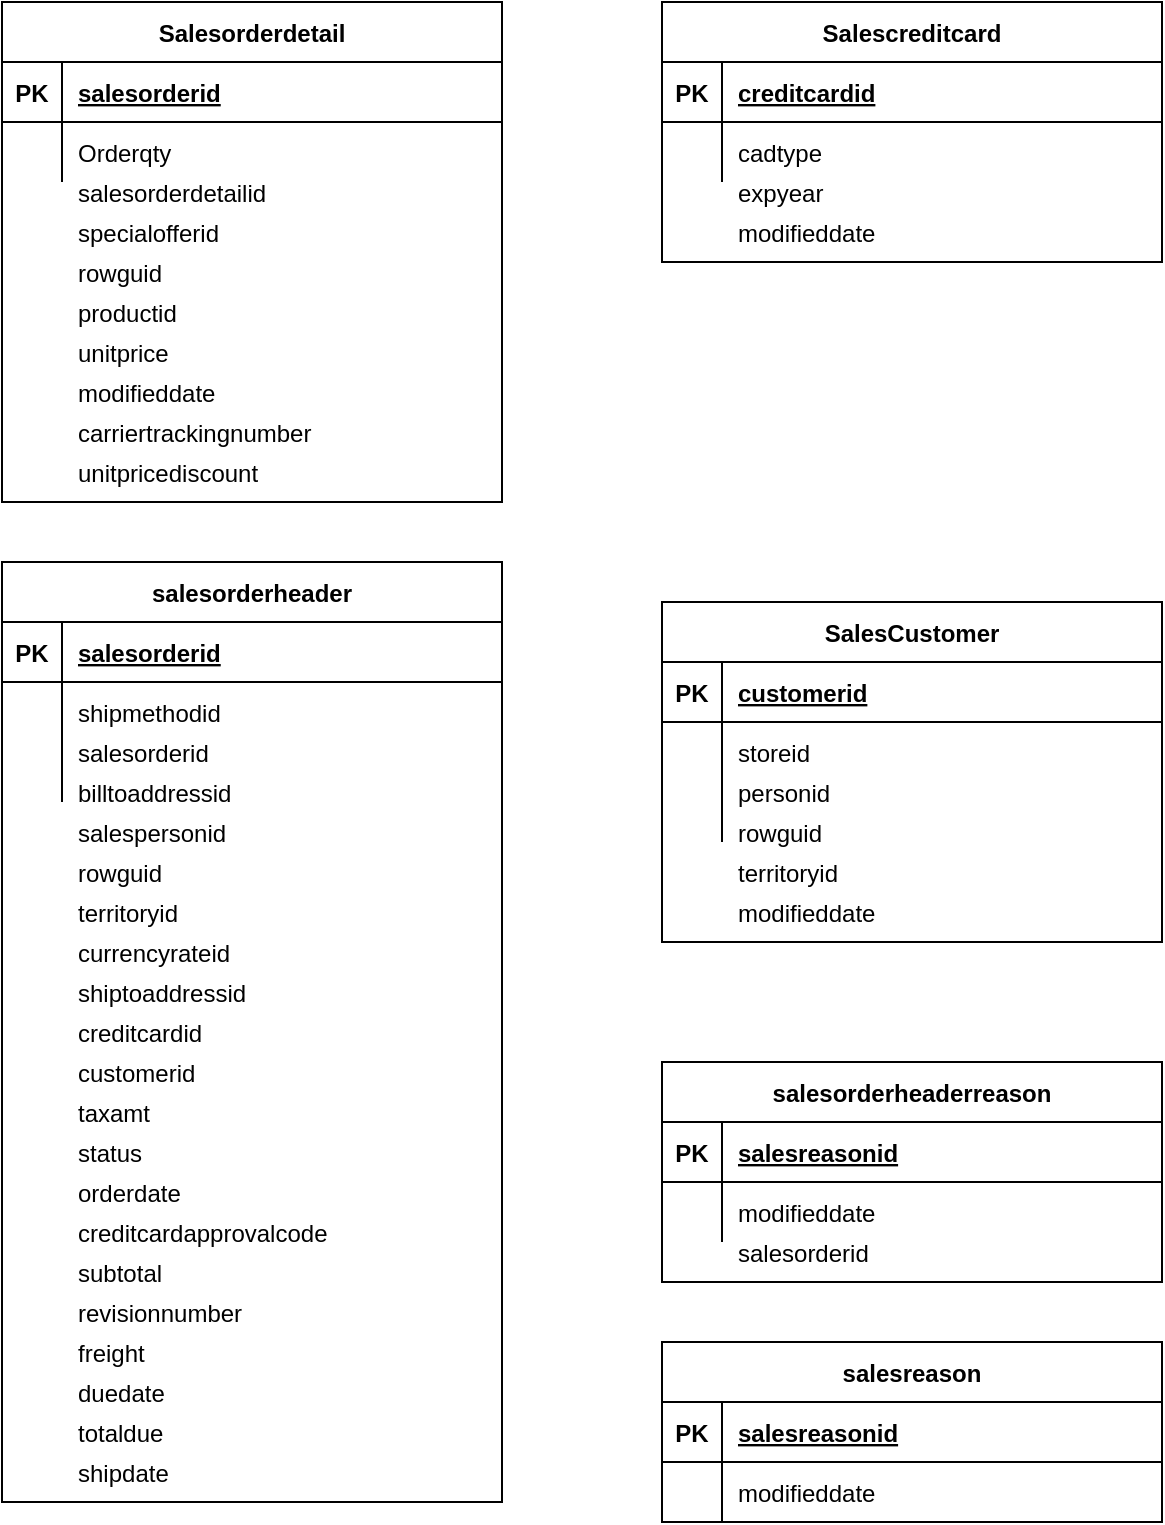<mxfile version="14.4.3" type="github">
  <diagram id="R2lEEEUBdFMjLlhIrx00" name="Page-1">
    <mxGraphModel dx="526" dy="306" grid="1" gridSize="10" guides="1" tooltips="1" connect="1" arrows="1" fold="1" page="1" pageScale="1" pageWidth="850" pageHeight="1100" math="0" shadow="0" extFonts="Permanent Marker^https://fonts.googleapis.com/css?family=Permanent+Marker">
      <root>
        <mxCell id="0" />
        <mxCell id="1" parent="0" />
        <mxCell id="C-vyLk0tnHw3VtMMgP7b-2" value="Salescreditcard" style="shape=table;startSize=30;container=1;collapsible=1;childLayout=tableLayout;fixedRows=1;rowLines=0;fontStyle=1;align=center;resizeLast=1;" parent="1" vertex="1">
          <mxGeometry x="450" y="120" width="250" height="130" as="geometry" />
        </mxCell>
        <mxCell id="C-vyLk0tnHw3VtMMgP7b-3" value="" style="shape=partialRectangle;collapsible=0;dropTarget=0;pointerEvents=0;fillColor=none;points=[[0,0.5],[1,0.5]];portConstraint=eastwest;top=0;left=0;right=0;bottom=1;" parent="C-vyLk0tnHw3VtMMgP7b-2" vertex="1">
          <mxGeometry y="30" width="250" height="30" as="geometry" />
        </mxCell>
        <mxCell id="C-vyLk0tnHw3VtMMgP7b-4" value="PK" style="shape=partialRectangle;overflow=hidden;connectable=0;fillColor=none;top=0;left=0;bottom=0;right=0;fontStyle=1;" parent="C-vyLk0tnHw3VtMMgP7b-3" vertex="1">
          <mxGeometry width="30" height="30" as="geometry" />
        </mxCell>
        <mxCell id="C-vyLk0tnHw3VtMMgP7b-5" value="creditcardid" style="shape=partialRectangle;overflow=hidden;connectable=0;fillColor=none;top=0;left=0;bottom=0;right=0;align=left;spacingLeft=6;fontStyle=5;" parent="C-vyLk0tnHw3VtMMgP7b-3" vertex="1">
          <mxGeometry x="30" width="220" height="30" as="geometry" />
        </mxCell>
        <mxCell id="C-vyLk0tnHw3VtMMgP7b-6" value="" style="shape=partialRectangle;collapsible=0;dropTarget=0;pointerEvents=0;fillColor=none;points=[[0,0.5],[1,0.5]];portConstraint=eastwest;top=0;left=0;right=0;bottom=0;" parent="C-vyLk0tnHw3VtMMgP7b-2" vertex="1">
          <mxGeometry y="60" width="250" height="30" as="geometry" />
        </mxCell>
        <mxCell id="C-vyLk0tnHw3VtMMgP7b-7" value="" style="shape=partialRectangle;overflow=hidden;connectable=0;fillColor=none;top=0;left=0;bottom=0;right=0;" parent="C-vyLk0tnHw3VtMMgP7b-6" vertex="1">
          <mxGeometry width="30" height="30" as="geometry" />
        </mxCell>
        <mxCell id="C-vyLk0tnHw3VtMMgP7b-8" value="cadtype" style="shape=partialRectangle;overflow=hidden;connectable=0;fillColor=none;top=0;left=0;bottom=0;right=0;align=left;spacingLeft=6;" parent="C-vyLk0tnHw3VtMMgP7b-6" vertex="1">
          <mxGeometry x="30" width="220" height="30" as="geometry" />
        </mxCell>
        <mxCell id="C-vyLk0tnHw3VtMMgP7b-13" value="SalesCustomer" style="shape=table;startSize=30;container=1;collapsible=1;childLayout=tableLayout;fixedRows=1;rowLines=0;fontStyle=1;align=center;resizeLast=1;" parent="1" vertex="1">
          <mxGeometry x="450" y="420" width="250" height="170" as="geometry" />
        </mxCell>
        <mxCell id="C-vyLk0tnHw3VtMMgP7b-14" value="" style="shape=partialRectangle;collapsible=0;dropTarget=0;pointerEvents=0;fillColor=none;points=[[0,0.5],[1,0.5]];portConstraint=eastwest;top=0;left=0;right=0;bottom=1;" parent="C-vyLk0tnHw3VtMMgP7b-13" vertex="1">
          <mxGeometry y="30" width="250" height="30" as="geometry" />
        </mxCell>
        <mxCell id="C-vyLk0tnHw3VtMMgP7b-15" value="PK" style="shape=partialRectangle;overflow=hidden;connectable=0;fillColor=none;top=0;left=0;bottom=0;right=0;fontStyle=1;" parent="C-vyLk0tnHw3VtMMgP7b-14" vertex="1">
          <mxGeometry width="30" height="30" as="geometry" />
        </mxCell>
        <mxCell id="C-vyLk0tnHw3VtMMgP7b-16" value="customerid" style="shape=partialRectangle;overflow=hidden;connectable=0;fillColor=none;top=0;left=0;bottom=0;right=0;align=left;spacingLeft=6;fontStyle=5;" parent="C-vyLk0tnHw3VtMMgP7b-14" vertex="1">
          <mxGeometry x="30" width="220" height="30" as="geometry" />
        </mxCell>
        <mxCell id="C-vyLk0tnHw3VtMMgP7b-17" value="" style="shape=partialRectangle;collapsible=0;dropTarget=0;pointerEvents=0;fillColor=none;points=[[0,0.5],[1,0.5]];portConstraint=eastwest;top=0;left=0;right=0;bottom=0;" parent="C-vyLk0tnHw3VtMMgP7b-13" vertex="1">
          <mxGeometry y="60" width="250" height="30" as="geometry" />
        </mxCell>
        <mxCell id="C-vyLk0tnHw3VtMMgP7b-18" value="" style="shape=partialRectangle;overflow=hidden;connectable=0;fillColor=none;top=0;left=0;bottom=0;right=0;" parent="C-vyLk0tnHw3VtMMgP7b-17" vertex="1">
          <mxGeometry width="30" height="30" as="geometry" />
        </mxCell>
        <mxCell id="C-vyLk0tnHw3VtMMgP7b-19" value="storeid" style="shape=partialRectangle;overflow=hidden;connectable=0;fillColor=none;top=0;left=0;bottom=0;right=0;align=left;spacingLeft=6;" parent="C-vyLk0tnHw3VtMMgP7b-17" vertex="1">
          <mxGeometry x="30" width="220" height="30" as="geometry" />
        </mxCell>
        <mxCell id="C-vyLk0tnHw3VtMMgP7b-20" value="" style="shape=partialRectangle;collapsible=0;dropTarget=0;pointerEvents=0;fillColor=none;points=[[0,0.5],[1,0.5]];portConstraint=eastwest;top=0;left=0;right=0;bottom=0;" parent="C-vyLk0tnHw3VtMMgP7b-13" vertex="1">
          <mxGeometry y="90" width="250" height="30" as="geometry" />
        </mxCell>
        <mxCell id="C-vyLk0tnHw3VtMMgP7b-21" value="" style="shape=partialRectangle;overflow=hidden;connectable=0;fillColor=none;top=0;left=0;bottom=0;right=0;" parent="C-vyLk0tnHw3VtMMgP7b-20" vertex="1">
          <mxGeometry width="30" height="30" as="geometry" />
        </mxCell>
        <mxCell id="C-vyLk0tnHw3VtMMgP7b-22" value="" style="shape=partialRectangle;overflow=hidden;connectable=0;fillColor=none;top=0;left=0;bottom=0;right=0;align=left;spacingLeft=6;" parent="C-vyLk0tnHw3VtMMgP7b-20" vertex="1">
          <mxGeometry x="30" width="220" height="30" as="geometry" />
        </mxCell>
        <mxCell id="C-vyLk0tnHw3VtMMgP7b-23" value="Salesorderdetail" style="shape=table;startSize=30;container=1;collapsible=1;childLayout=tableLayout;fixedRows=1;rowLines=0;fontStyle=1;align=center;resizeLast=1;" parent="1" vertex="1">
          <mxGeometry x="120" y="120" width="250" height="250" as="geometry" />
        </mxCell>
        <mxCell id="C-vyLk0tnHw3VtMMgP7b-24" value="" style="shape=partialRectangle;collapsible=0;dropTarget=0;pointerEvents=0;fillColor=none;points=[[0,0.5],[1,0.5]];portConstraint=eastwest;top=0;left=0;right=0;bottom=1;" parent="C-vyLk0tnHw3VtMMgP7b-23" vertex="1">
          <mxGeometry y="30" width="250" height="30" as="geometry" />
        </mxCell>
        <mxCell id="C-vyLk0tnHw3VtMMgP7b-25" value="PK" style="shape=partialRectangle;overflow=hidden;connectable=0;fillColor=none;top=0;left=0;bottom=0;right=0;fontStyle=1;" parent="C-vyLk0tnHw3VtMMgP7b-24" vertex="1">
          <mxGeometry width="30" height="30" as="geometry" />
        </mxCell>
        <mxCell id="C-vyLk0tnHw3VtMMgP7b-26" value="salesorderid" style="shape=partialRectangle;overflow=hidden;connectable=0;fillColor=none;top=0;left=0;bottom=0;right=0;align=left;spacingLeft=6;fontStyle=5;" parent="C-vyLk0tnHw3VtMMgP7b-24" vertex="1">
          <mxGeometry x="30" width="220" height="30" as="geometry" />
        </mxCell>
        <mxCell id="C-vyLk0tnHw3VtMMgP7b-27" value="" style="shape=partialRectangle;collapsible=0;dropTarget=0;pointerEvents=0;fillColor=none;points=[[0,0.5],[1,0.5]];portConstraint=eastwest;top=0;left=0;right=0;bottom=0;" parent="C-vyLk0tnHw3VtMMgP7b-23" vertex="1">
          <mxGeometry y="60" width="250" height="30" as="geometry" />
        </mxCell>
        <mxCell id="C-vyLk0tnHw3VtMMgP7b-28" value="" style="shape=partialRectangle;overflow=hidden;connectable=0;fillColor=none;top=0;left=0;bottom=0;right=0;" parent="C-vyLk0tnHw3VtMMgP7b-27" vertex="1">
          <mxGeometry width="30" height="30" as="geometry" />
        </mxCell>
        <mxCell id="C-vyLk0tnHw3VtMMgP7b-29" value="Orderqty" style="shape=partialRectangle;overflow=hidden;connectable=0;fillColor=none;top=0;left=0;bottom=0;right=0;align=left;spacingLeft=6;" parent="C-vyLk0tnHw3VtMMgP7b-27" vertex="1">
          <mxGeometry x="30" width="220" height="30" as="geometry" />
        </mxCell>
        <mxCell id="v1IfFMgTrL0M5_t1dIA3-11" value="salesorderdetailid" style="shape=partialRectangle;overflow=hidden;connectable=0;fillColor=none;top=0;left=0;bottom=0;right=0;align=left;spacingLeft=6;" vertex="1" parent="1">
          <mxGeometry x="150" y="200" width="220" height="30" as="geometry" />
        </mxCell>
        <mxCell id="v1IfFMgTrL0M5_t1dIA3-12" value="specialofferid" style="shape=partialRectangle;overflow=hidden;connectable=0;fillColor=none;top=0;left=0;bottom=0;right=0;align=left;spacingLeft=6;" vertex="1" parent="1">
          <mxGeometry x="150" y="220" width="220" height="30" as="geometry" />
        </mxCell>
        <mxCell id="v1IfFMgTrL0M5_t1dIA3-13" value="rowguid" style="shape=partialRectangle;overflow=hidden;connectable=0;fillColor=none;top=0;left=0;bottom=0;right=0;align=left;spacingLeft=6;" vertex="1" parent="1">
          <mxGeometry x="150" y="240" width="220" height="30" as="geometry" />
        </mxCell>
        <mxCell id="v1IfFMgTrL0M5_t1dIA3-14" value="productid" style="shape=partialRectangle;overflow=hidden;connectable=0;fillColor=none;top=0;left=0;bottom=0;right=0;align=left;spacingLeft=6;" vertex="1" parent="1">
          <mxGeometry x="150" y="260" width="220" height="30" as="geometry" />
        </mxCell>
        <mxCell id="v1IfFMgTrL0M5_t1dIA3-15" value="unitprice" style="shape=partialRectangle;overflow=hidden;connectable=0;fillColor=none;top=0;left=0;bottom=0;right=0;align=left;spacingLeft=6;" vertex="1" parent="1">
          <mxGeometry x="150" y="280" width="220" height="30" as="geometry" />
        </mxCell>
        <mxCell id="v1IfFMgTrL0M5_t1dIA3-16" value="modifieddate" style="shape=partialRectangle;overflow=hidden;connectable=0;fillColor=none;top=0;left=0;bottom=0;right=0;align=left;spacingLeft=6;" vertex="1" parent="1">
          <mxGeometry x="150" y="300" width="220" height="30" as="geometry" />
        </mxCell>
        <mxCell id="v1IfFMgTrL0M5_t1dIA3-17" value="carriertrackingnumber" style="shape=partialRectangle;overflow=hidden;connectable=0;fillColor=none;top=0;left=0;bottom=0;right=0;align=left;spacingLeft=6;" vertex="1" parent="1">
          <mxGeometry x="150" y="320" width="220" height="30" as="geometry" />
        </mxCell>
        <mxCell id="v1IfFMgTrL0M5_t1dIA3-18" value="unitpricediscount" style="shape=partialRectangle;overflow=hidden;connectable=0;fillColor=none;top=0;left=0;bottom=0;right=0;align=left;spacingLeft=6;" vertex="1" parent="1">
          <mxGeometry x="150" y="340" width="220" height="30" as="geometry" />
        </mxCell>
        <mxCell id="v1IfFMgTrL0M5_t1dIA3-19" value="expyear" style="shape=partialRectangle;overflow=hidden;connectable=0;fillColor=none;top=0;left=0;bottom=0;right=0;align=left;spacingLeft=6;" vertex="1" parent="1">
          <mxGeometry x="480" y="200" width="220" height="30" as="geometry" />
        </mxCell>
        <mxCell id="v1IfFMgTrL0M5_t1dIA3-20" value="modifieddate" style="shape=partialRectangle;overflow=hidden;connectable=0;fillColor=none;top=0;left=0;bottom=0;right=0;align=left;spacingLeft=6;" vertex="1" parent="1">
          <mxGeometry x="480" y="220" width="220" height="30" as="geometry" />
        </mxCell>
        <mxCell id="v1IfFMgTrL0M5_t1dIA3-22" value="" style="shape=partialRectangle;collapsible=0;dropTarget=0;pointerEvents=0;fillColor=none;points=[[0,0.5],[1,0.5]];portConstraint=eastwest;top=0;left=0;right=0;bottom=0;" vertex="1" parent="1">
          <mxGeometry x="450" y="500" width="250" height="30" as="geometry" />
        </mxCell>
        <mxCell id="v1IfFMgTrL0M5_t1dIA3-23" value="" style="shape=partialRectangle;overflow=hidden;connectable=0;fillColor=none;top=0;left=0;bottom=0;right=0;" vertex="1" parent="v1IfFMgTrL0M5_t1dIA3-22">
          <mxGeometry width="30" height="30" as="geometry" />
        </mxCell>
        <mxCell id="v1IfFMgTrL0M5_t1dIA3-24" value="personid" style="shape=partialRectangle;overflow=hidden;connectable=0;fillColor=none;top=0;left=0;bottom=0;right=0;align=left;spacingLeft=6;" vertex="1" parent="v1IfFMgTrL0M5_t1dIA3-22">
          <mxGeometry x="30" width="220" height="30" as="geometry" />
        </mxCell>
        <mxCell id="v1IfFMgTrL0M5_t1dIA3-25" value="" style="shape=partialRectangle;collapsible=0;dropTarget=0;pointerEvents=0;fillColor=none;points=[[0,0.5],[1,0.5]];portConstraint=eastwest;top=0;left=0;right=0;bottom=0;" vertex="1" parent="1">
          <mxGeometry x="450" y="520" width="250" height="30" as="geometry" />
        </mxCell>
        <mxCell id="v1IfFMgTrL0M5_t1dIA3-26" value="" style="shape=partialRectangle;overflow=hidden;connectable=0;fillColor=none;top=0;left=0;bottom=0;right=0;" vertex="1" parent="v1IfFMgTrL0M5_t1dIA3-25">
          <mxGeometry width="30" height="30" as="geometry" />
        </mxCell>
        <mxCell id="v1IfFMgTrL0M5_t1dIA3-27" value="rowguid" style="shape=partialRectangle;overflow=hidden;connectable=0;fillColor=none;top=0;left=0;bottom=0;right=0;align=left;spacingLeft=6;" vertex="1" parent="v1IfFMgTrL0M5_t1dIA3-25">
          <mxGeometry x="30" width="220" height="30" as="geometry" />
        </mxCell>
        <mxCell id="v1IfFMgTrL0M5_t1dIA3-28" value="" style="shape=partialRectangle;collapsible=0;dropTarget=0;pointerEvents=0;fillColor=none;points=[[0,0.5],[1,0.5]];portConstraint=eastwest;top=0;left=0;right=0;bottom=0;" vertex="1" parent="1">
          <mxGeometry x="450" y="540" width="250" height="30" as="geometry" />
        </mxCell>
        <mxCell id="v1IfFMgTrL0M5_t1dIA3-29" value="" style="shape=partialRectangle;overflow=hidden;connectable=0;fillColor=none;top=0;left=0;bottom=0;right=0;" vertex="1" parent="v1IfFMgTrL0M5_t1dIA3-28">
          <mxGeometry width="30" height="30" as="geometry" />
        </mxCell>
        <mxCell id="v1IfFMgTrL0M5_t1dIA3-30" value="territoryid" style="shape=partialRectangle;overflow=hidden;connectable=0;fillColor=none;top=0;left=0;bottom=0;right=0;align=left;spacingLeft=6;" vertex="1" parent="v1IfFMgTrL0M5_t1dIA3-28">
          <mxGeometry x="30" width="220" height="30" as="geometry" />
        </mxCell>
        <mxCell id="v1IfFMgTrL0M5_t1dIA3-31" value="" style="shape=partialRectangle;collapsible=0;dropTarget=0;pointerEvents=0;fillColor=none;points=[[0,0.5],[1,0.5]];portConstraint=eastwest;top=0;left=0;right=0;bottom=0;" vertex="1" parent="1">
          <mxGeometry x="450" y="560" width="250" height="30" as="geometry" />
        </mxCell>
        <mxCell id="v1IfFMgTrL0M5_t1dIA3-32" value="" style="shape=partialRectangle;overflow=hidden;connectable=0;fillColor=none;top=0;left=0;bottom=0;right=0;" vertex="1" parent="v1IfFMgTrL0M5_t1dIA3-31">
          <mxGeometry width="30" height="30" as="geometry" />
        </mxCell>
        <mxCell id="v1IfFMgTrL0M5_t1dIA3-33" value="modifieddate" style="shape=partialRectangle;overflow=hidden;connectable=0;fillColor=none;top=0;left=0;bottom=0;right=0;align=left;spacingLeft=6;" vertex="1" parent="v1IfFMgTrL0M5_t1dIA3-31">
          <mxGeometry x="30" width="220" height="30" as="geometry" />
        </mxCell>
        <mxCell id="v1IfFMgTrL0M5_t1dIA3-34" value="salesorderheader" style="shape=table;startSize=30;container=1;collapsible=1;childLayout=tableLayout;fixedRows=1;rowLines=0;fontStyle=1;align=center;resizeLast=1;" vertex="1" parent="1">
          <mxGeometry x="120" y="400" width="250" height="470" as="geometry" />
        </mxCell>
        <mxCell id="v1IfFMgTrL0M5_t1dIA3-35" value="" style="shape=partialRectangle;collapsible=0;dropTarget=0;pointerEvents=0;fillColor=none;points=[[0,0.5],[1,0.5]];portConstraint=eastwest;top=0;left=0;right=0;bottom=1;" vertex="1" parent="v1IfFMgTrL0M5_t1dIA3-34">
          <mxGeometry y="30" width="250" height="30" as="geometry" />
        </mxCell>
        <mxCell id="v1IfFMgTrL0M5_t1dIA3-36" value="PK" style="shape=partialRectangle;overflow=hidden;connectable=0;fillColor=none;top=0;left=0;bottom=0;right=0;fontStyle=1;" vertex="1" parent="v1IfFMgTrL0M5_t1dIA3-35">
          <mxGeometry width="30" height="30" as="geometry" />
        </mxCell>
        <mxCell id="v1IfFMgTrL0M5_t1dIA3-37" value="salesorderid" style="shape=partialRectangle;overflow=hidden;connectable=0;fillColor=none;top=0;left=0;bottom=0;right=0;align=left;spacingLeft=6;fontStyle=5;" vertex="1" parent="v1IfFMgTrL0M5_t1dIA3-35">
          <mxGeometry x="30" width="220" height="30" as="geometry" />
        </mxCell>
        <mxCell id="v1IfFMgTrL0M5_t1dIA3-38" value="" style="shape=partialRectangle;collapsible=0;dropTarget=0;pointerEvents=0;fillColor=none;points=[[0,0.5],[1,0.5]];portConstraint=eastwest;top=0;left=0;right=0;bottom=0;" vertex="1" parent="v1IfFMgTrL0M5_t1dIA3-34">
          <mxGeometry y="60" width="250" height="30" as="geometry" />
        </mxCell>
        <mxCell id="v1IfFMgTrL0M5_t1dIA3-39" value="" style="shape=partialRectangle;overflow=hidden;connectable=0;fillColor=none;top=0;left=0;bottom=0;right=0;" vertex="1" parent="v1IfFMgTrL0M5_t1dIA3-38">
          <mxGeometry width="30" height="30" as="geometry" />
        </mxCell>
        <mxCell id="v1IfFMgTrL0M5_t1dIA3-40" value="shipmethodid" style="shape=partialRectangle;overflow=hidden;connectable=0;fillColor=none;top=0;left=0;bottom=0;right=0;align=left;spacingLeft=6;" vertex="1" parent="v1IfFMgTrL0M5_t1dIA3-38">
          <mxGeometry x="30" width="220" height="30" as="geometry" />
        </mxCell>
        <mxCell id="v1IfFMgTrL0M5_t1dIA3-41" value="" style="shape=partialRectangle;collapsible=0;dropTarget=0;pointerEvents=0;fillColor=none;points=[[0,0.5],[1,0.5]];portConstraint=eastwest;top=0;left=0;right=0;bottom=0;" vertex="1" parent="v1IfFMgTrL0M5_t1dIA3-34">
          <mxGeometry y="90" width="250" height="30" as="geometry" />
        </mxCell>
        <mxCell id="v1IfFMgTrL0M5_t1dIA3-42" value="" style="shape=partialRectangle;overflow=hidden;connectable=0;fillColor=none;top=0;left=0;bottom=0;right=0;" vertex="1" parent="v1IfFMgTrL0M5_t1dIA3-41">
          <mxGeometry width="30" height="30" as="geometry" />
        </mxCell>
        <mxCell id="v1IfFMgTrL0M5_t1dIA3-43" value="" style="shape=partialRectangle;overflow=hidden;connectable=0;fillColor=none;top=0;left=0;bottom=0;right=0;align=left;spacingLeft=6;" vertex="1" parent="v1IfFMgTrL0M5_t1dIA3-41">
          <mxGeometry x="30" width="220" height="30" as="geometry" />
        </mxCell>
        <mxCell id="v1IfFMgTrL0M5_t1dIA3-44" value="" style="shape=partialRectangle;collapsible=0;dropTarget=0;pointerEvents=0;fillColor=none;points=[[0,0.5],[1,0.5]];portConstraint=eastwest;top=0;left=0;right=0;bottom=0;" vertex="1" parent="1">
          <mxGeometry x="120" y="480" width="250" height="30" as="geometry" />
        </mxCell>
        <mxCell id="v1IfFMgTrL0M5_t1dIA3-45" value="" style="shape=partialRectangle;overflow=hidden;connectable=0;fillColor=none;top=0;left=0;bottom=0;right=0;" vertex="1" parent="v1IfFMgTrL0M5_t1dIA3-44">
          <mxGeometry width="30" height="30" as="geometry" />
        </mxCell>
        <mxCell id="v1IfFMgTrL0M5_t1dIA3-46" value="salesorderid" style="shape=partialRectangle;overflow=hidden;connectable=0;fillColor=none;top=0;left=0;bottom=0;right=0;align=left;spacingLeft=6;" vertex="1" parent="v1IfFMgTrL0M5_t1dIA3-44">
          <mxGeometry x="30" width="220" height="30" as="geometry" />
        </mxCell>
        <mxCell id="v1IfFMgTrL0M5_t1dIA3-47" value="" style="shape=partialRectangle;collapsible=0;dropTarget=0;pointerEvents=0;fillColor=none;points=[[0,0.5],[1,0.5]];portConstraint=eastwest;top=0;left=0;right=0;bottom=0;" vertex="1" parent="1">
          <mxGeometry x="120" y="500" width="250" height="30" as="geometry" />
        </mxCell>
        <mxCell id="v1IfFMgTrL0M5_t1dIA3-48" value="" style="shape=partialRectangle;overflow=hidden;connectable=0;fillColor=none;top=0;left=0;bottom=0;right=0;" vertex="1" parent="v1IfFMgTrL0M5_t1dIA3-47">
          <mxGeometry width="30" height="30" as="geometry" />
        </mxCell>
        <mxCell id="v1IfFMgTrL0M5_t1dIA3-49" value="billtoaddressid" style="shape=partialRectangle;overflow=hidden;connectable=0;fillColor=none;top=0;left=0;bottom=0;right=0;align=left;spacingLeft=6;" vertex="1" parent="v1IfFMgTrL0M5_t1dIA3-47">
          <mxGeometry x="30" width="220" height="30" as="geometry" />
        </mxCell>
        <mxCell id="v1IfFMgTrL0M5_t1dIA3-50" value="" style="shape=partialRectangle;collapsible=0;dropTarget=0;pointerEvents=0;fillColor=none;points=[[0,0.5],[1,0.5]];portConstraint=eastwest;top=0;left=0;right=0;bottom=0;" vertex="1" parent="1">
          <mxGeometry x="120" y="520" width="250" height="30" as="geometry" />
        </mxCell>
        <mxCell id="v1IfFMgTrL0M5_t1dIA3-51" value="" style="shape=partialRectangle;overflow=hidden;connectable=0;fillColor=none;top=0;left=0;bottom=0;right=0;" vertex="1" parent="v1IfFMgTrL0M5_t1dIA3-50">
          <mxGeometry width="30" height="30" as="geometry" />
        </mxCell>
        <mxCell id="v1IfFMgTrL0M5_t1dIA3-52" value="salespersonid" style="shape=partialRectangle;overflow=hidden;connectable=0;fillColor=none;top=0;left=0;bottom=0;right=0;align=left;spacingLeft=6;" vertex="1" parent="v1IfFMgTrL0M5_t1dIA3-50">
          <mxGeometry x="30" width="220" height="30" as="geometry" />
        </mxCell>
        <mxCell id="v1IfFMgTrL0M5_t1dIA3-53" value="" style="shape=partialRectangle;collapsible=0;dropTarget=0;pointerEvents=0;fillColor=none;points=[[0,0.5],[1,0.5]];portConstraint=eastwest;top=0;left=0;right=0;bottom=0;" vertex="1" parent="1">
          <mxGeometry x="120" y="540" width="250" height="30" as="geometry" />
        </mxCell>
        <mxCell id="v1IfFMgTrL0M5_t1dIA3-54" value="" style="shape=partialRectangle;overflow=hidden;connectable=0;fillColor=none;top=0;left=0;bottom=0;right=0;" vertex="1" parent="v1IfFMgTrL0M5_t1dIA3-53">
          <mxGeometry width="30" height="30" as="geometry" />
        </mxCell>
        <mxCell id="v1IfFMgTrL0M5_t1dIA3-55" value="rowguid" style="shape=partialRectangle;overflow=hidden;connectable=0;fillColor=none;top=0;left=0;bottom=0;right=0;align=left;spacingLeft=6;" vertex="1" parent="v1IfFMgTrL0M5_t1dIA3-53">
          <mxGeometry x="30" width="220" height="30" as="geometry" />
        </mxCell>
        <mxCell id="v1IfFMgTrL0M5_t1dIA3-56" value="" style="shape=partialRectangle;collapsible=0;dropTarget=0;pointerEvents=0;fillColor=none;points=[[0,0.5],[1,0.5]];portConstraint=eastwest;top=0;left=0;right=0;bottom=0;" vertex="1" parent="1">
          <mxGeometry x="120" y="560" width="250" height="30" as="geometry" />
        </mxCell>
        <mxCell id="v1IfFMgTrL0M5_t1dIA3-57" value="" style="shape=partialRectangle;overflow=hidden;connectable=0;fillColor=none;top=0;left=0;bottom=0;right=0;" vertex="1" parent="v1IfFMgTrL0M5_t1dIA3-56">
          <mxGeometry width="30" height="30" as="geometry" />
        </mxCell>
        <mxCell id="v1IfFMgTrL0M5_t1dIA3-58" value="territoryid" style="shape=partialRectangle;overflow=hidden;connectable=0;fillColor=none;top=0;left=0;bottom=0;right=0;align=left;spacingLeft=6;" vertex="1" parent="v1IfFMgTrL0M5_t1dIA3-56">
          <mxGeometry x="30" width="220" height="30" as="geometry" />
        </mxCell>
        <mxCell id="v1IfFMgTrL0M5_t1dIA3-59" value="" style="shape=partialRectangle;collapsible=0;dropTarget=0;pointerEvents=0;fillColor=none;points=[[0,0.5],[1,0.5]];portConstraint=eastwest;top=0;left=0;right=0;bottom=0;" vertex="1" parent="1">
          <mxGeometry x="120" y="580" width="250" height="30" as="geometry" />
        </mxCell>
        <mxCell id="v1IfFMgTrL0M5_t1dIA3-60" value="" style="shape=partialRectangle;overflow=hidden;connectable=0;fillColor=none;top=0;left=0;bottom=0;right=0;" vertex="1" parent="v1IfFMgTrL0M5_t1dIA3-59">
          <mxGeometry width="30" height="30" as="geometry" />
        </mxCell>
        <mxCell id="v1IfFMgTrL0M5_t1dIA3-61" value="currencyrateid" style="shape=partialRectangle;overflow=hidden;connectable=0;fillColor=none;top=0;left=0;bottom=0;right=0;align=left;spacingLeft=6;" vertex="1" parent="v1IfFMgTrL0M5_t1dIA3-59">
          <mxGeometry x="30" width="220" height="30" as="geometry" />
        </mxCell>
        <mxCell id="v1IfFMgTrL0M5_t1dIA3-62" value="" style="shape=partialRectangle;collapsible=0;dropTarget=0;pointerEvents=0;fillColor=none;points=[[0,0.5],[1,0.5]];portConstraint=eastwest;top=0;left=0;right=0;bottom=0;" vertex="1" parent="1">
          <mxGeometry x="120" y="600" width="250" height="30" as="geometry" />
        </mxCell>
        <mxCell id="v1IfFMgTrL0M5_t1dIA3-63" value="" style="shape=partialRectangle;overflow=hidden;connectable=0;fillColor=none;top=0;left=0;bottom=0;right=0;" vertex="1" parent="v1IfFMgTrL0M5_t1dIA3-62">
          <mxGeometry width="30" height="30" as="geometry" />
        </mxCell>
        <mxCell id="v1IfFMgTrL0M5_t1dIA3-64" value="shiptoaddressid" style="shape=partialRectangle;overflow=hidden;connectable=0;fillColor=none;top=0;left=0;bottom=0;right=0;align=left;spacingLeft=6;" vertex="1" parent="v1IfFMgTrL0M5_t1dIA3-62">
          <mxGeometry x="30" width="220" height="30" as="geometry" />
        </mxCell>
        <mxCell id="v1IfFMgTrL0M5_t1dIA3-65" value="" style="shape=partialRectangle;collapsible=0;dropTarget=0;pointerEvents=0;fillColor=none;points=[[0,0.5],[1,0.5]];portConstraint=eastwest;top=0;left=0;right=0;bottom=0;" vertex="1" parent="1">
          <mxGeometry x="120" y="620" width="250" height="30" as="geometry" />
        </mxCell>
        <mxCell id="v1IfFMgTrL0M5_t1dIA3-66" value="" style="shape=partialRectangle;overflow=hidden;connectable=0;fillColor=none;top=0;left=0;bottom=0;right=0;" vertex="1" parent="v1IfFMgTrL0M5_t1dIA3-65">
          <mxGeometry width="30" height="30" as="geometry" />
        </mxCell>
        <mxCell id="v1IfFMgTrL0M5_t1dIA3-67" value="creditcardid" style="shape=partialRectangle;overflow=hidden;connectable=0;fillColor=none;top=0;left=0;bottom=0;right=0;align=left;spacingLeft=6;" vertex="1" parent="v1IfFMgTrL0M5_t1dIA3-65">
          <mxGeometry x="30" width="220" height="30" as="geometry" />
        </mxCell>
        <mxCell id="v1IfFMgTrL0M5_t1dIA3-68" value="" style="shape=partialRectangle;collapsible=0;dropTarget=0;pointerEvents=0;fillColor=none;points=[[0,0.5],[1,0.5]];portConstraint=eastwest;top=0;left=0;right=0;bottom=0;" vertex="1" parent="1">
          <mxGeometry x="120" y="640" width="250" height="30" as="geometry" />
        </mxCell>
        <mxCell id="v1IfFMgTrL0M5_t1dIA3-69" value="" style="shape=partialRectangle;overflow=hidden;connectable=0;fillColor=none;top=0;left=0;bottom=0;right=0;" vertex="1" parent="v1IfFMgTrL0M5_t1dIA3-68">
          <mxGeometry width="30" height="30" as="geometry" />
        </mxCell>
        <mxCell id="v1IfFMgTrL0M5_t1dIA3-70" value="customerid" style="shape=partialRectangle;overflow=hidden;connectable=0;fillColor=none;top=0;left=0;bottom=0;right=0;align=left;spacingLeft=6;" vertex="1" parent="v1IfFMgTrL0M5_t1dIA3-68">
          <mxGeometry x="30" width="220" height="30" as="geometry" />
        </mxCell>
        <mxCell id="v1IfFMgTrL0M5_t1dIA3-71" value="" style="shape=partialRectangle;collapsible=0;dropTarget=0;pointerEvents=0;fillColor=none;points=[[0,0.5],[1,0.5]];portConstraint=eastwest;top=0;left=0;right=0;bottom=0;" vertex="1" parent="1">
          <mxGeometry x="120" y="660" width="250" height="30" as="geometry" />
        </mxCell>
        <mxCell id="v1IfFMgTrL0M5_t1dIA3-72" value="" style="shape=partialRectangle;overflow=hidden;connectable=0;fillColor=none;top=0;left=0;bottom=0;right=0;" vertex="1" parent="v1IfFMgTrL0M5_t1dIA3-71">
          <mxGeometry width="30" height="30" as="geometry" />
        </mxCell>
        <mxCell id="v1IfFMgTrL0M5_t1dIA3-73" value="taxamt" style="shape=partialRectangle;overflow=hidden;connectable=0;fillColor=none;top=0;left=0;bottom=0;right=0;align=left;spacingLeft=6;" vertex="1" parent="v1IfFMgTrL0M5_t1dIA3-71">
          <mxGeometry x="30" width="220" height="30" as="geometry" />
        </mxCell>
        <mxCell id="v1IfFMgTrL0M5_t1dIA3-74" value="" style="shape=partialRectangle;collapsible=0;dropTarget=0;pointerEvents=0;fillColor=none;points=[[0,0.5],[1,0.5]];portConstraint=eastwest;top=0;left=0;right=0;bottom=0;" vertex="1" parent="1">
          <mxGeometry x="120" y="690" width="250" height="30" as="geometry" />
        </mxCell>
        <mxCell id="v1IfFMgTrL0M5_t1dIA3-75" value="" style="shape=partialRectangle;overflow=hidden;connectable=0;fillColor=none;top=0;left=0;bottom=0;right=0;" vertex="1" parent="v1IfFMgTrL0M5_t1dIA3-74">
          <mxGeometry width="30" height="30" as="geometry" />
        </mxCell>
        <mxCell id="v1IfFMgTrL0M5_t1dIA3-76" value="" style="shape=partialRectangle;overflow=hidden;connectable=0;fillColor=none;top=0;left=0;bottom=0;right=0;align=left;spacingLeft=6;" vertex="1" parent="v1IfFMgTrL0M5_t1dIA3-74">
          <mxGeometry x="30" width="220" height="30" as="geometry" />
        </mxCell>
        <mxCell id="v1IfFMgTrL0M5_t1dIA3-77" value="" style="shape=partialRectangle;collapsible=0;dropTarget=0;pointerEvents=0;fillColor=none;points=[[0,0.5],[1,0.5]];portConstraint=eastwest;top=0;left=0;right=0;bottom=0;" vertex="1" parent="1">
          <mxGeometry x="120" y="680" width="250" height="30" as="geometry" />
        </mxCell>
        <mxCell id="v1IfFMgTrL0M5_t1dIA3-78" value="" style="shape=partialRectangle;overflow=hidden;connectable=0;fillColor=none;top=0;left=0;bottom=0;right=0;" vertex="1" parent="v1IfFMgTrL0M5_t1dIA3-77">
          <mxGeometry width="30" height="30" as="geometry" />
        </mxCell>
        <mxCell id="v1IfFMgTrL0M5_t1dIA3-79" value="status" style="shape=partialRectangle;overflow=hidden;connectable=0;fillColor=none;top=0;left=0;bottom=0;right=0;align=left;spacingLeft=6;" vertex="1" parent="v1IfFMgTrL0M5_t1dIA3-77">
          <mxGeometry x="30" width="220" height="30" as="geometry" />
        </mxCell>
        <mxCell id="v1IfFMgTrL0M5_t1dIA3-80" value="" style="shape=partialRectangle;collapsible=0;dropTarget=0;pointerEvents=0;fillColor=none;points=[[0,0.5],[1,0.5]];portConstraint=eastwest;top=0;left=0;right=0;bottom=0;" vertex="1" parent="1">
          <mxGeometry x="120" y="700" width="250" height="30" as="geometry" />
        </mxCell>
        <mxCell id="v1IfFMgTrL0M5_t1dIA3-81" value="" style="shape=partialRectangle;overflow=hidden;connectable=0;fillColor=none;top=0;left=0;bottom=0;right=0;" vertex="1" parent="v1IfFMgTrL0M5_t1dIA3-80">
          <mxGeometry width="30" height="30" as="geometry" />
        </mxCell>
        <mxCell id="v1IfFMgTrL0M5_t1dIA3-82" value="orderdate" style="shape=partialRectangle;overflow=hidden;connectable=0;fillColor=none;top=0;left=0;bottom=0;right=0;align=left;spacingLeft=6;" vertex="1" parent="v1IfFMgTrL0M5_t1dIA3-80">
          <mxGeometry x="30" width="220" height="30" as="geometry" />
        </mxCell>
        <mxCell id="v1IfFMgTrL0M5_t1dIA3-83" value="" style="shape=partialRectangle;collapsible=0;dropTarget=0;pointerEvents=0;fillColor=none;points=[[0,0.5],[1,0.5]];portConstraint=eastwest;top=0;left=0;right=0;bottom=0;" vertex="1" parent="1">
          <mxGeometry x="120" y="720" width="250" height="30" as="geometry" />
        </mxCell>
        <mxCell id="v1IfFMgTrL0M5_t1dIA3-84" value="" style="shape=partialRectangle;overflow=hidden;connectable=0;fillColor=none;top=0;left=0;bottom=0;right=0;" vertex="1" parent="v1IfFMgTrL0M5_t1dIA3-83">
          <mxGeometry width="30" height="30" as="geometry" />
        </mxCell>
        <mxCell id="v1IfFMgTrL0M5_t1dIA3-85" value="creditcardapprovalcode" style="shape=partialRectangle;overflow=hidden;connectable=0;fillColor=none;top=0;left=0;bottom=0;right=0;align=left;spacingLeft=6;" vertex="1" parent="v1IfFMgTrL0M5_t1dIA3-83">
          <mxGeometry x="30" width="220" height="30" as="geometry" />
        </mxCell>
        <mxCell id="v1IfFMgTrL0M5_t1dIA3-86" value="" style="shape=partialRectangle;collapsible=0;dropTarget=0;pointerEvents=0;fillColor=none;points=[[0,0.5],[1,0.5]];portConstraint=eastwest;top=0;left=0;right=0;bottom=0;" vertex="1" parent="1">
          <mxGeometry x="120" y="740" width="250" height="30" as="geometry" />
        </mxCell>
        <mxCell id="v1IfFMgTrL0M5_t1dIA3-87" value="" style="shape=partialRectangle;overflow=hidden;connectable=0;fillColor=none;top=0;left=0;bottom=0;right=0;" vertex="1" parent="v1IfFMgTrL0M5_t1dIA3-86">
          <mxGeometry width="30" height="30" as="geometry" />
        </mxCell>
        <mxCell id="v1IfFMgTrL0M5_t1dIA3-88" value="subtotal" style="shape=partialRectangle;overflow=hidden;connectable=0;fillColor=none;top=0;left=0;bottom=0;right=0;align=left;spacingLeft=6;" vertex="1" parent="v1IfFMgTrL0M5_t1dIA3-86">
          <mxGeometry x="30" width="220" height="30" as="geometry" />
        </mxCell>
        <mxCell id="v1IfFMgTrL0M5_t1dIA3-89" value="" style="shape=partialRectangle;collapsible=0;dropTarget=0;pointerEvents=0;fillColor=none;points=[[0,0.5],[1,0.5]];portConstraint=eastwest;top=0;left=0;right=0;bottom=0;" vertex="1" parent="1">
          <mxGeometry x="120" y="760" width="250" height="30" as="geometry" />
        </mxCell>
        <mxCell id="v1IfFMgTrL0M5_t1dIA3-90" value="" style="shape=partialRectangle;overflow=hidden;connectable=0;fillColor=none;top=0;left=0;bottom=0;right=0;" vertex="1" parent="v1IfFMgTrL0M5_t1dIA3-89">
          <mxGeometry width="30" height="30" as="geometry" />
        </mxCell>
        <mxCell id="v1IfFMgTrL0M5_t1dIA3-91" value="revisionnumber" style="shape=partialRectangle;overflow=hidden;connectable=0;fillColor=none;top=0;left=0;bottom=0;right=0;align=left;spacingLeft=6;" vertex="1" parent="v1IfFMgTrL0M5_t1dIA3-89">
          <mxGeometry x="30" width="220" height="30" as="geometry" />
        </mxCell>
        <mxCell id="v1IfFMgTrL0M5_t1dIA3-92" value="" style="shape=partialRectangle;collapsible=0;dropTarget=0;pointerEvents=0;fillColor=none;points=[[0,0.5],[1,0.5]];portConstraint=eastwest;top=0;left=0;right=0;bottom=0;" vertex="1" parent="1">
          <mxGeometry x="120" y="780" width="250" height="30" as="geometry" />
        </mxCell>
        <mxCell id="v1IfFMgTrL0M5_t1dIA3-93" value="" style="shape=partialRectangle;overflow=hidden;connectable=0;fillColor=none;top=0;left=0;bottom=0;right=0;" vertex="1" parent="v1IfFMgTrL0M5_t1dIA3-92">
          <mxGeometry width="30" height="30" as="geometry" />
        </mxCell>
        <mxCell id="v1IfFMgTrL0M5_t1dIA3-94" value="freight" style="shape=partialRectangle;overflow=hidden;connectable=0;fillColor=none;top=0;left=0;bottom=0;right=0;align=left;spacingLeft=6;" vertex="1" parent="v1IfFMgTrL0M5_t1dIA3-92">
          <mxGeometry x="30" width="220" height="30" as="geometry" />
        </mxCell>
        <mxCell id="v1IfFMgTrL0M5_t1dIA3-95" value="" style="shape=partialRectangle;collapsible=0;dropTarget=0;pointerEvents=0;fillColor=none;points=[[0,0.5],[1,0.5]];portConstraint=eastwest;top=0;left=0;right=0;bottom=0;" vertex="1" parent="1">
          <mxGeometry x="120" y="800" width="250" height="30" as="geometry" />
        </mxCell>
        <mxCell id="v1IfFMgTrL0M5_t1dIA3-96" value="" style="shape=partialRectangle;overflow=hidden;connectable=0;fillColor=none;top=0;left=0;bottom=0;right=0;" vertex="1" parent="v1IfFMgTrL0M5_t1dIA3-95">
          <mxGeometry width="30" height="30" as="geometry" />
        </mxCell>
        <mxCell id="v1IfFMgTrL0M5_t1dIA3-97" value="duedate" style="shape=partialRectangle;overflow=hidden;connectable=0;fillColor=none;top=0;left=0;bottom=0;right=0;align=left;spacingLeft=6;" vertex="1" parent="v1IfFMgTrL0M5_t1dIA3-95">
          <mxGeometry x="30" width="220" height="30" as="geometry" />
        </mxCell>
        <mxCell id="v1IfFMgTrL0M5_t1dIA3-98" value="" style="shape=partialRectangle;collapsible=0;dropTarget=0;pointerEvents=0;fillColor=none;points=[[0,0.5],[1,0.5]];portConstraint=eastwest;top=0;left=0;right=0;bottom=0;" vertex="1" parent="1">
          <mxGeometry x="120" y="820" width="250" height="30" as="geometry" />
        </mxCell>
        <mxCell id="v1IfFMgTrL0M5_t1dIA3-99" value="" style="shape=partialRectangle;overflow=hidden;connectable=0;fillColor=none;top=0;left=0;bottom=0;right=0;" vertex="1" parent="v1IfFMgTrL0M5_t1dIA3-98">
          <mxGeometry width="30" height="30" as="geometry" />
        </mxCell>
        <mxCell id="v1IfFMgTrL0M5_t1dIA3-100" value="totaldue" style="shape=partialRectangle;overflow=hidden;connectable=0;fillColor=none;top=0;left=0;bottom=0;right=0;align=left;spacingLeft=6;" vertex="1" parent="v1IfFMgTrL0M5_t1dIA3-98">
          <mxGeometry x="30" width="220" height="30" as="geometry" />
        </mxCell>
        <mxCell id="v1IfFMgTrL0M5_t1dIA3-101" value="" style="shape=partialRectangle;collapsible=0;dropTarget=0;pointerEvents=0;fillColor=none;points=[[0,0.5],[1,0.5]];portConstraint=eastwest;top=0;left=0;right=0;bottom=0;" vertex="1" parent="1">
          <mxGeometry x="120" y="840" width="250" height="30" as="geometry" />
        </mxCell>
        <mxCell id="v1IfFMgTrL0M5_t1dIA3-102" value="" style="shape=partialRectangle;overflow=hidden;connectable=0;fillColor=none;top=0;left=0;bottom=0;right=0;" vertex="1" parent="v1IfFMgTrL0M5_t1dIA3-101">
          <mxGeometry width="30" height="30" as="geometry" />
        </mxCell>
        <mxCell id="v1IfFMgTrL0M5_t1dIA3-103" value="shipdate" style="shape=partialRectangle;overflow=hidden;connectable=0;fillColor=none;top=0;left=0;bottom=0;right=0;align=left;spacingLeft=6;" vertex="1" parent="v1IfFMgTrL0M5_t1dIA3-101">
          <mxGeometry x="30" width="220" height="30" as="geometry" />
        </mxCell>
        <mxCell id="v1IfFMgTrL0M5_t1dIA3-104" value="salesorderheaderreason" style="shape=table;startSize=30;container=1;collapsible=1;childLayout=tableLayout;fixedRows=1;rowLines=0;fontStyle=1;align=center;resizeLast=1;" vertex="1" parent="1">
          <mxGeometry x="450" y="650" width="250" height="110" as="geometry" />
        </mxCell>
        <mxCell id="v1IfFMgTrL0M5_t1dIA3-105" value="" style="shape=partialRectangle;collapsible=0;dropTarget=0;pointerEvents=0;fillColor=none;points=[[0,0.5],[1,0.5]];portConstraint=eastwest;top=0;left=0;right=0;bottom=1;" vertex="1" parent="v1IfFMgTrL0M5_t1dIA3-104">
          <mxGeometry y="30" width="250" height="30" as="geometry" />
        </mxCell>
        <mxCell id="v1IfFMgTrL0M5_t1dIA3-106" value="PK" style="shape=partialRectangle;overflow=hidden;connectable=0;fillColor=none;top=0;left=0;bottom=0;right=0;fontStyle=1;" vertex="1" parent="v1IfFMgTrL0M5_t1dIA3-105">
          <mxGeometry width="30" height="30" as="geometry" />
        </mxCell>
        <mxCell id="v1IfFMgTrL0M5_t1dIA3-107" value="salesreasonid" style="shape=partialRectangle;overflow=hidden;connectable=0;fillColor=none;top=0;left=0;bottom=0;right=0;align=left;spacingLeft=6;fontStyle=5;" vertex="1" parent="v1IfFMgTrL0M5_t1dIA3-105">
          <mxGeometry x="30" width="220" height="30" as="geometry" />
        </mxCell>
        <mxCell id="v1IfFMgTrL0M5_t1dIA3-108" value="" style="shape=partialRectangle;collapsible=0;dropTarget=0;pointerEvents=0;fillColor=none;points=[[0,0.5],[1,0.5]];portConstraint=eastwest;top=0;left=0;right=0;bottom=0;" vertex="1" parent="v1IfFMgTrL0M5_t1dIA3-104">
          <mxGeometry y="60" width="250" height="30" as="geometry" />
        </mxCell>
        <mxCell id="v1IfFMgTrL0M5_t1dIA3-109" value="" style="shape=partialRectangle;overflow=hidden;connectable=0;fillColor=none;top=0;left=0;bottom=0;right=0;" vertex="1" parent="v1IfFMgTrL0M5_t1dIA3-108">
          <mxGeometry width="30" height="30" as="geometry" />
        </mxCell>
        <mxCell id="v1IfFMgTrL0M5_t1dIA3-110" value="modifieddate" style="shape=partialRectangle;overflow=hidden;connectable=0;fillColor=none;top=0;left=0;bottom=0;right=0;align=left;spacingLeft=6;" vertex="1" parent="v1IfFMgTrL0M5_t1dIA3-108">
          <mxGeometry x="30" width="220" height="30" as="geometry" />
        </mxCell>
        <mxCell id="v1IfFMgTrL0M5_t1dIA3-111" value="salesorderid" style="shape=partialRectangle;overflow=hidden;connectable=0;fillColor=none;top=0;left=0;bottom=0;right=0;align=left;spacingLeft=6;" vertex="1" parent="1">
          <mxGeometry x="480" y="730" width="220" height="30" as="geometry" />
        </mxCell>
        <mxCell id="v1IfFMgTrL0M5_t1dIA3-120" value="salesreason" style="shape=table;startSize=30;container=1;collapsible=1;childLayout=tableLayout;fixedRows=1;rowLines=0;fontStyle=1;align=center;resizeLast=1;" vertex="1" parent="1">
          <mxGeometry x="450" y="790" width="250" height="90" as="geometry" />
        </mxCell>
        <mxCell id="v1IfFMgTrL0M5_t1dIA3-121" value="" style="shape=partialRectangle;collapsible=0;dropTarget=0;pointerEvents=0;fillColor=none;points=[[0,0.5],[1,0.5]];portConstraint=eastwest;top=0;left=0;right=0;bottom=1;" vertex="1" parent="v1IfFMgTrL0M5_t1dIA3-120">
          <mxGeometry y="30" width="250" height="30" as="geometry" />
        </mxCell>
        <mxCell id="v1IfFMgTrL0M5_t1dIA3-122" value="PK" style="shape=partialRectangle;overflow=hidden;connectable=0;fillColor=none;top=0;left=0;bottom=0;right=0;fontStyle=1;" vertex="1" parent="v1IfFMgTrL0M5_t1dIA3-121">
          <mxGeometry width="30" height="30" as="geometry" />
        </mxCell>
        <mxCell id="v1IfFMgTrL0M5_t1dIA3-123" value="salesreasonid" style="shape=partialRectangle;overflow=hidden;connectable=0;fillColor=none;top=0;left=0;bottom=0;right=0;align=left;spacingLeft=6;fontStyle=5;" vertex="1" parent="v1IfFMgTrL0M5_t1dIA3-121">
          <mxGeometry x="30" width="220" height="30" as="geometry" />
        </mxCell>
        <mxCell id="v1IfFMgTrL0M5_t1dIA3-124" value="" style="shape=partialRectangle;collapsible=0;dropTarget=0;pointerEvents=0;fillColor=none;points=[[0,0.5],[1,0.5]];portConstraint=eastwest;top=0;left=0;right=0;bottom=0;" vertex="1" parent="v1IfFMgTrL0M5_t1dIA3-120">
          <mxGeometry y="60" width="250" height="30" as="geometry" />
        </mxCell>
        <mxCell id="v1IfFMgTrL0M5_t1dIA3-125" value="" style="shape=partialRectangle;overflow=hidden;connectable=0;fillColor=none;top=0;left=0;bottom=0;right=0;" vertex="1" parent="v1IfFMgTrL0M5_t1dIA3-124">
          <mxGeometry width="30" height="30" as="geometry" />
        </mxCell>
        <mxCell id="v1IfFMgTrL0M5_t1dIA3-126" value="modifieddate" style="shape=partialRectangle;overflow=hidden;connectable=0;fillColor=none;top=0;left=0;bottom=0;right=0;align=left;spacingLeft=6;" vertex="1" parent="v1IfFMgTrL0M5_t1dIA3-124">
          <mxGeometry x="30" width="220" height="30" as="geometry" />
        </mxCell>
      </root>
    </mxGraphModel>
  </diagram>
</mxfile>

